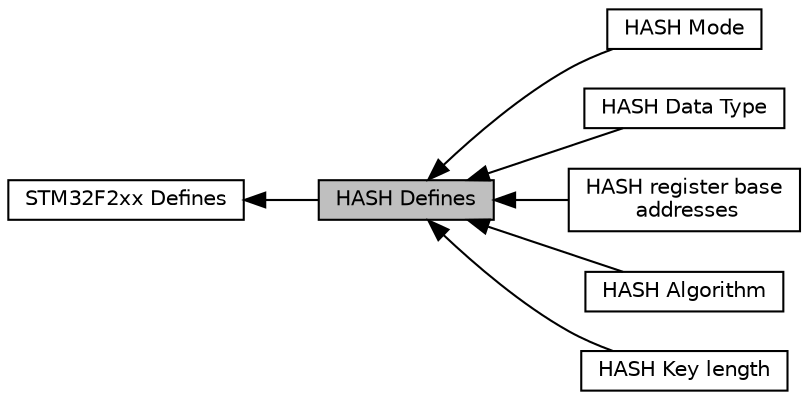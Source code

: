 digraph "HASH Defines"
{
  edge [fontname="Helvetica",fontsize="10",labelfontname="Helvetica",labelfontsize="10"];
  node [fontname="Helvetica",fontsize="10",shape=record];
  rankdir=LR;
  Node1 [label="STM32F2xx Defines",height=0.2,width=0.4,color="black", fillcolor="white", style="filled",URL="$group__STM32F2xx__defines.html",tooltip="Defined Constants and Types for the STM32F2xx series. "];
  Node4 [label="HASH Mode",height=0.2,width=0.4,color="black", fillcolor="white", style="filled",URL="$group__hash__mode.html"];
  Node3 [label="HASH Data Type",height=0.2,width=0.4,color="black", fillcolor="white", style="filled",URL="$group__hash__data__type.html"];
  Node2 [label="HASH register base\l addresses",height=0.2,width=0.4,color="black", fillcolor="white", style="filled",URL="$group__hash__reg__base.html"];
  Node5 [label="HASH Algorithm",height=0.2,width=0.4,color="black", fillcolor="white", style="filled",URL="$group__hash__algorithm.html"];
  Node6 [label="HASH Key length",height=0.2,width=0.4,color="black", fillcolor="white", style="filled",URL="$group__hash__key__length.html"];
  Node0 [label="HASH Defines",height=0.2,width=0.4,color="black", fillcolor="grey75", style="filled", fontcolor="black"];
  Node1->Node0 [shape=plaintext, dir="back", style="solid"];
  Node0->Node2 [shape=plaintext, dir="back", style="solid"];
  Node0->Node3 [shape=plaintext, dir="back", style="solid"];
  Node0->Node4 [shape=plaintext, dir="back", style="solid"];
  Node0->Node5 [shape=plaintext, dir="back", style="solid"];
  Node0->Node6 [shape=plaintext, dir="back", style="solid"];
}
